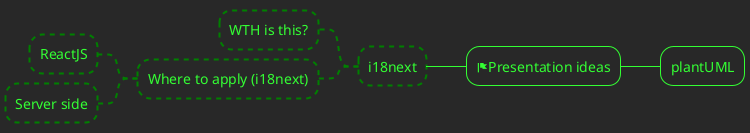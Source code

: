 @startmindmap
' skinparam Monochrome reverse
!theme crt-green

<style>
.dotBox * {
	LineStyle 5
    LineThickness 2
    LineColor green
}
.dotArrow {
	arrow {
		LineStyle 5
    	LineThickness 2
    	LineColor green
	}
}

.activate {
	BackgroundColor green
}
.deactivate {
	BackgroundColor Sienna
}
</style>

+ <&flag>Presentation ideas

++ plantUML 
' +++ WHAT 

' ++++ UML - Unified Modeling Language <<dotBox>>
' ++++ plantUML and \nplantUML extension on VS code;


' +++ Purpose / benefits <<activate>>

' ++++ Help us to create a visual representation/documentation of our code flow
' ++++ Support many kinds of diagram: class, object, sequence, activity, and use case diagrams.

'create a visual representation of those abstract ideas in our mind


' +++ code example: a login scenario \nclient, server, database


' ***:customize style with
'  - skinparam [__skinProp__] [__propValue__]
'  - !theme [__themeName__];


' +++ add diagram to github via PlantUML proxy service

' ****: add this line to your markdown file
' ![alternativeText](http://www.plantuml.com/plantuml/proxy?src=RESOURCE&idx=INDEX&fmt=FORMAT);



' REMOVED

-- i18next <<dotBox>>
--- WTH is this?
--- Where to apply (i18next) <<dotArrow>>
---- ReactJS 
---- Server side 


@endmindmap